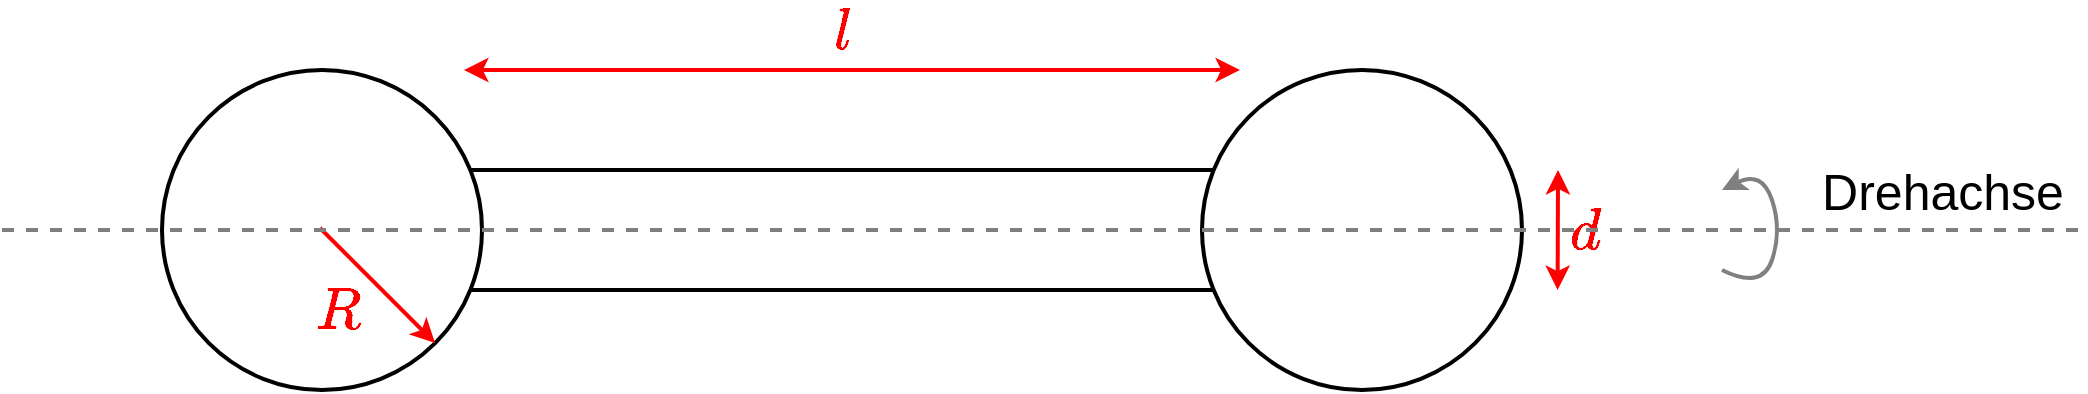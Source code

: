 <mxfile version="17.2.4" type="device"><diagram id="68uMnlxmB_8K17UJkBHC" name="Seite-1"><mxGraphModel dx="1845" dy="676" grid="1" gridSize="10" guides="1" tooltips="1" connect="1" arrows="1" fold="1" page="1" pageScale="1" pageWidth="827" pageHeight="1169" math="1" shadow="0"><root><mxCell id="0"/><mxCell id="1" parent="0"/><mxCell id="UKsy83cnNkeeRMzaxl7x-3" value="" style="rounded=0;whiteSpace=wrap;html=1;strokeWidth=2;" vertex="1" parent="1"><mxGeometry x="222" y="130" width="430" height="60" as="geometry"/></mxCell><mxCell id="UKsy83cnNkeeRMzaxl7x-1" value="" style="ellipse;whiteSpace=wrap;html=1;aspect=fixed;strokeWidth=2;" vertex="1" parent="1"><mxGeometry x="80" y="80" width="160" height="160" as="geometry"/></mxCell><mxCell id="UKsy83cnNkeeRMzaxl7x-2" value="" style="ellipse;whiteSpace=wrap;html=1;aspect=fixed;strokeWidth=2;" vertex="1" parent="1"><mxGeometry x="600" y="80" width="160" height="160" as="geometry"/></mxCell><mxCell id="UKsy83cnNkeeRMzaxl7x-4" value="" style="endArrow=classic;startArrow=classic;html=1;rounded=0;strokeWidth=2;strokeColor=#FF0000;" edge="1" parent="1"><mxGeometry width="50" height="50" relative="1" as="geometry"><mxPoint x="231" y="80" as="sourcePoint"/><mxPoint x="619" y="80" as="targetPoint"/></mxGeometry></mxCell><mxCell id="UKsy83cnNkeeRMzaxl7x-5" value="" style="endArrow=classic;html=1;rounded=0;strokeColor=#FF0000;strokeWidth=2;entryX=1;entryY=1;entryDx=0;entryDy=0;" edge="1" parent="1" target="UKsy83cnNkeeRMzaxl7x-1"><mxGeometry width="50" height="50" relative="1" as="geometry"><mxPoint x="159" y="159" as="sourcePoint"/><mxPoint x="440" y="320" as="targetPoint"/></mxGeometry></mxCell><mxCell id="UKsy83cnNkeeRMzaxl7x-6" value="&lt;font style=&quot;font-size: 25px&quot;&gt;$$l$$&lt;/font&gt;" style="text;html=1;resizable=0;autosize=1;align=center;verticalAlign=middle;points=[];fillColor=none;strokeColor=none;rounded=0;fontColor=#FF0000;" vertex="1" parent="1"><mxGeometry x="380" y="50" width="80" height="20" as="geometry"/></mxCell><mxCell id="UKsy83cnNkeeRMzaxl7x-7" value="&lt;font style=&quot;font-size: 25px&quot;&gt;$$R$$&lt;/font&gt;" style="text;html=1;resizable=0;autosize=1;align=center;verticalAlign=middle;points=[];fillColor=none;strokeColor=none;rounded=0;fontColor=#FF0000;" vertex="1" parent="1"><mxGeometry x="123" y="190" width="90" height="20" as="geometry"/></mxCell><mxCell id="UKsy83cnNkeeRMzaxl7x-8" value="" style="endArrow=classic;startArrow=classic;html=1;rounded=0;strokeWidth=2;strokeColor=#FF0000;entryX=0.367;entryY=1;entryDx=0;entryDy=0;entryPerimeter=0;" edge="1" parent="1"><mxGeometry width="50" height="50" relative="1" as="geometry"><mxPoint x="778" y="130" as="sourcePoint"/><mxPoint x="777.81" y="190" as="targetPoint"/></mxGeometry></mxCell><mxCell id="UKsy83cnNkeeRMzaxl7x-9" value="&lt;font style=&quot;font-size: 25px&quot;&gt;$$d$$&lt;/font&gt;" style="text;html=1;resizable=0;autosize=1;align=center;verticalAlign=middle;points=[];fillColor=none;strokeColor=none;rounded=0;fontColor=#FF0000;" vertex="1" parent="1"><mxGeometry x="746" y="150" width="90" height="20" as="geometry"/></mxCell><mxCell id="UKsy83cnNkeeRMzaxl7x-10" value="" style="endArrow=none;dashed=1;html=1;strokeWidth=2;rounded=0;fontSize=25;fontColor=#FF0000;strokeColor=#808080;" edge="1" parent="1"><mxGeometry width="50" height="50" relative="1" as="geometry"><mxPoint y="160" as="sourcePoint"/><mxPoint x="1040" y="160" as="targetPoint"/></mxGeometry></mxCell><mxCell id="UKsy83cnNkeeRMzaxl7x-11" value="" style="endArrow=classic;html=1;fontSize=25;fontColor=#FF0000;strokeColor=#808080;strokeWidth=2;curved=1;" edge="1" parent="1"><mxGeometry width="50" height="50" relative="1" as="geometry"><mxPoint x="860" y="180" as="sourcePoint"/><mxPoint x="860" y="140" as="targetPoint"/><Array as="points"><mxPoint x="880" y="190"/><mxPoint x="890" y="160"/><mxPoint x="880" y="130"/></Array></mxGeometry></mxCell><mxCell id="UKsy83cnNkeeRMzaxl7x-12" value="Drehachse" style="text;html=1;resizable=0;autosize=1;align=center;verticalAlign=middle;points=[];fillColor=none;strokeColor=none;rounded=0;fontSize=25;fontColor=#000000;" vertex="1" parent="1"><mxGeometry x="900" y="120" width="140" height="40" as="geometry"/></mxCell></root></mxGraphModel></diagram></mxfile>